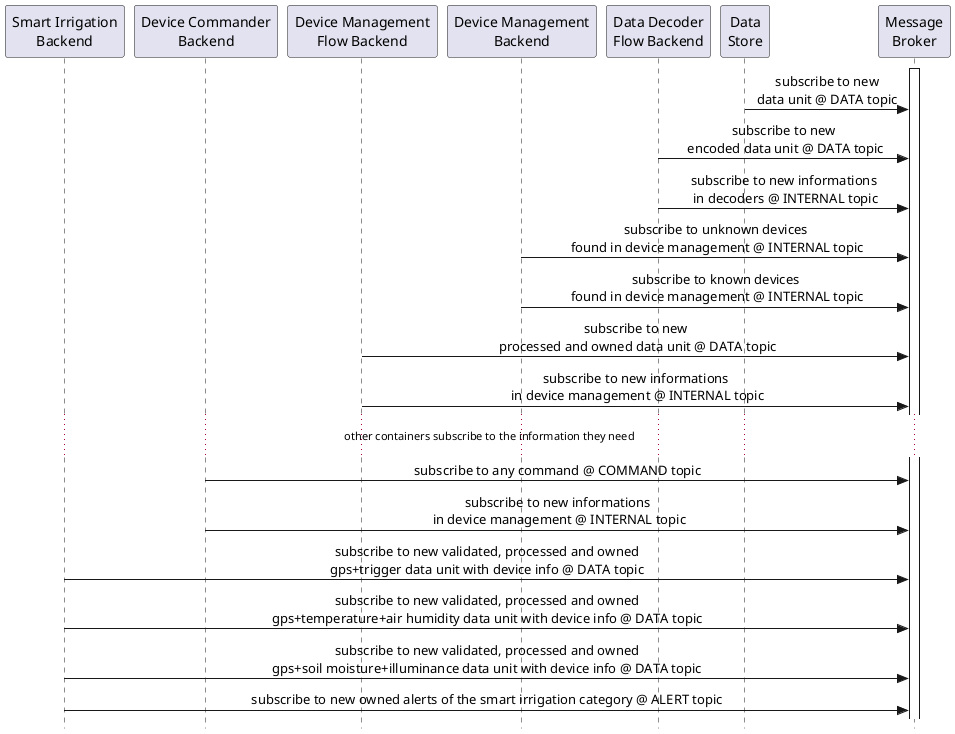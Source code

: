 @startuml container-init-process-view

skinparam sequenceMessageAlign center
skinparam style strictuml

participant "Smart Irrigation\nBackend" as SIB
participant "Device Commander\nBackend" as DCB
participant "Device Management\nFlow Backend" as DRSB
participant "Device Management\nBackend" as DRB
participant "Data Decoder\nFlow Backend" as SDD
participant "Data\nStore" as DS
participant "Message\nBroker" as MB

activate MB

DS -> MB :  subscribe to new\ndata unit @ DATA topic
SDD -> MB : subscribe to new\n encoded data unit @ DATA topic
SDD -> MB : subscribe to new informations\n in decoders @ INTERNAL topic
DRB -> MB : subscribe to unknown devices\n found in device management @ INTERNAL topic
DRB -> MB : subscribe to known devices\n found in device management @ INTERNAL topic
DRSB -> MB : subscribe to new\n processed and owned data unit @ DATA topic
DRSB -> MB : subscribe to new informations\n in device management @ INTERNAL topic

... other containers subscribe to the information they need ...
DCB -> MB : subscribe to any command @ COMMAND topic
DCB -> MB : subscribe to new informations\n in device management @ INTERNAL topic
SIB -> MB : subscribe to new validated, processed and owned\ngps+trigger data unit with device info @ DATA topic
SIB -> MB : subscribe to new validated, processed and owned\ngps+temperature+air humidity data unit with device info @ DATA topic
SIB -> MB : subscribe to new validated, processed and owned\ngps+soil moisture+illuminance data unit with device info @ DATA topic
SIB -> MB : subscribe to new owned alerts of the smart irrigation category @ ALERT topic

@enduml
